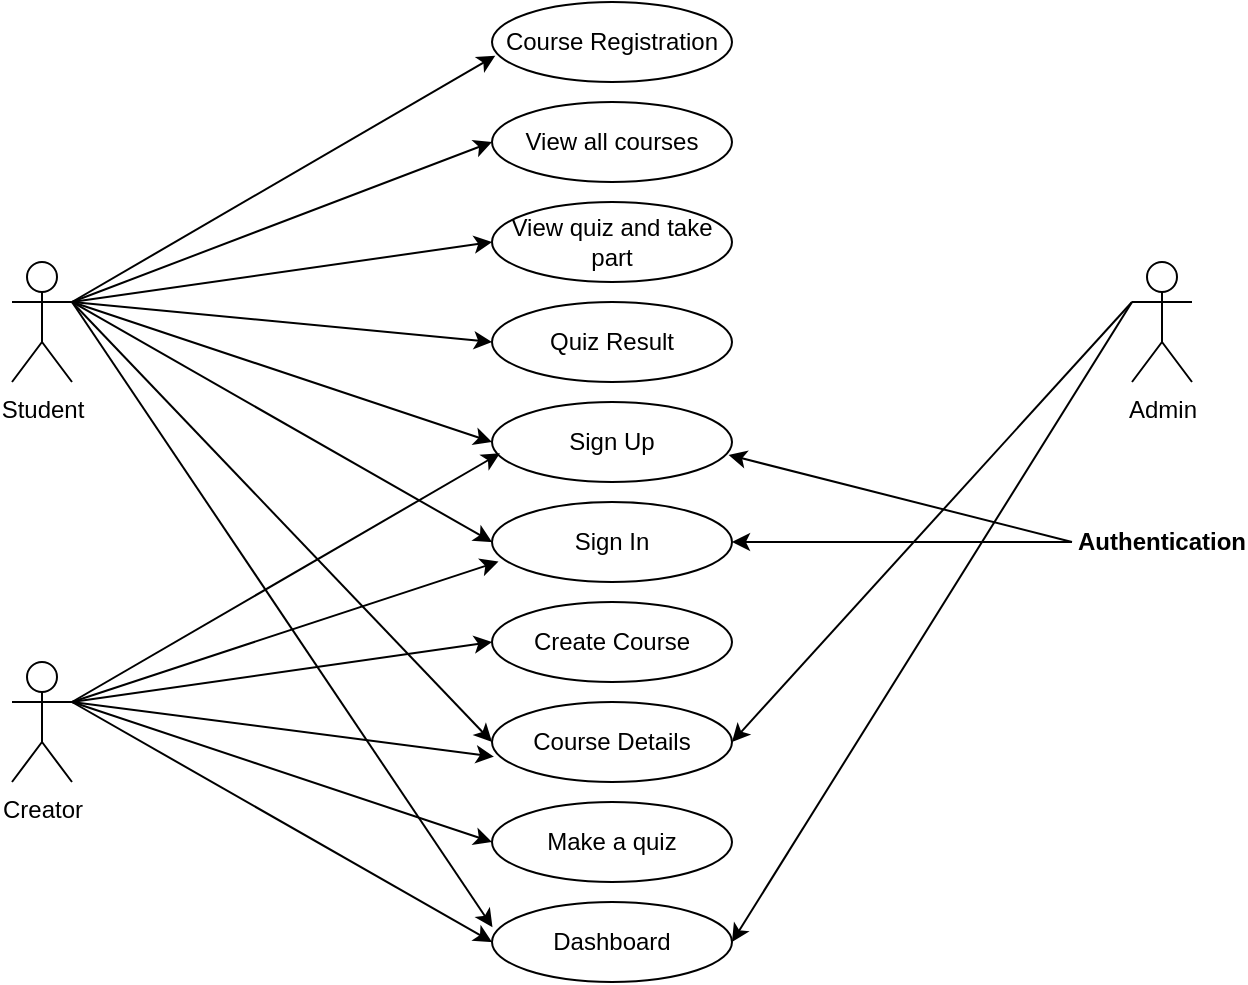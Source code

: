 <mxfile version="20.8.3" type="device"><diagram id="KPJCVJh0hXlnzl5sSRFM" name="Page-1"><mxGraphModel dx="1494" dy="806" grid="1" gridSize="10" guides="1" tooltips="1" connect="1" arrows="1" fold="1" page="1" pageScale="1" pageWidth="850" pageHeight="1100" math="0" shadow="0"><root><mxCell id="0"/><mxCell id="1" parent="0"/><mxCell id="y-LN1IOfCX7tCLucf3Yr-4" value="Student" style="shape=umlActor;verticalLabelPosition=bottom;verticalAlign=top;html=1;outlineConnect=0;" vertex="1" parent="1"><mxGeometry x="100" y="190" width="30" height="60" as="geometry"/></mxCell><mxCell id="y-LN1IOfCX7tCLucf3Yr-5" value="Creator" style="shape=umlActor;verticalLabelPosition=bottom;verticalAlign=top;html=1;outlineConnect=0;" vertex="1" parent="1"><mxGeometry x="100" y="390" width="30" height="60" as="geometry"/></mxCell><mxCell id="y-LN1IOfCX7tCLucf3Yr-7" value="Admin" style="shape=umlActor;verticalLabelPosition=bottom;verticalAlign=top;html=1;outlineConnect=0;" vertex="1" parent="1"><mxGeometry x="660" y="190" width="30" height="60" as="geometry"/></mxCell><mxCell id="y-LN1IOfCX7tCLucf3Yr-8" value="Course Registration" style="ellipse;whiteSpace=wrap;html=1;" vertex="1" parent="1"><mxGeometry x="340" y="60" width="120" height="40" as="geometry"/></mxCell><mxCell id="y-LN1IOfCX7tCLucf3Yr-10" style="edgeStyle=orthogonalEdgeStyle;rounded=0;orthogonalLoop=1;jettySize=auto;html=1;exitX=0.5;exitY=1;exitDx=0;exitDy=0;" edge="1" parent="1" source="y-LN1IOfCX7tCLucf3Yr-8" target="y-LN1IOfCX7tCLucf3Yr-8"><mxGeometry relative="1" as="geometry"/></mxCell><mxCell id="y-LN1IOfCX7tCLucf3Yr-11" value="View all courses" style="ellipse;whiteSpace=wrap;html=1;" vertex="1" parent="1"><mxGeometry x="340" y="110" width="120" height="40" as="geometry"/></mxCell><mxCell id="y-LN1IOfCX7tCLucf3Yr-12" value="View quiz and take part" style="ellipse;whiteSpace=wrap;html=1;" vertex="1" parent="1"><mxGeometry x="340" y="160" width="120" height="40" as="geometry"/></mxCell><mxCell id="y-LN1IOfCX7tCLucf3Yr-17" value="Dashboard" style="ellipse;whiteSpace=wrap;html=1;" vertex="1" parent="1"><mxGeometry x="340" y="510" width="120" height="40" as="geometry"/></mxCell><mxCell id="y-LN1IOfCX7tCLucf3Yr-19" value="Make a quiz" style="ellipse;whiteSpace=wrap;html=1;" vertex="1" parent="1"><mxGeometry x="340" y="460" width="120" height="40" as="geometry"/></mxCell><mxCell id="y-LN1IOfCX7tCLucf3Yr-20" value="Course Details" style="ellipse;whiteSpace=wrap;html=1;" vertex="1" parent="1"><mxGeometry x="340" y="410" width="120" height="40" as="geometry"/></mxCell><mxCell id="y-LN1IOfCX7tCLucf3Yr-21" value="Sign In" style="ellipse;whiteSpace=wrap;html=1;" vertex="1" parent="1"><mxGeometry x="340" y="310" width="120" height="40" as="geometry"/></mxCell><mxCell id="y-LN1IOfCX7tCLucf3Yr-22" value="Quiz Result" style="ellipse;whiteSpace=wrap;html=1;" vertex="1" parent="1"><mxGeometry x="340" y="210" width="120" height="40" as="geometry"/></mxCell><mxCell id="y-LN1IOfCX7tCLucf3Yr-23" value="Sign Up" style="ellipse;whiteSpace=wrap;html=1;" vertex="1" parent="1"><mxGeometry x="340" y="260" width="120" height="40" as="geometry"/></mxCell><mxCell id="y-LN1IOfCX7tCLucf3Yr-24" value="Create Course" style="ellipse;whiteSpace=wrap;html=1;" vertex="1" parent="1"><mxGeometry x="340" y="360" width="120" height="40" as="geometry"/></mxCell><mxCell id="y-LN1IOfCX7tCLucf3Yr-28" value="" style="endArrow=classic;html=1;rounded=0;entryX=0.014;entryY=0.671;entryDx=0;entryDy=0;entryPerimeter=0;" edge="1" parent="1" target="y-LN1IOfCX7tCLucf3Yr-8"><mxGeometry width="50" height="50" relative="1" as="geometry"><mxPoint x="130" y="210" as="sourcePoint"/><mxPoint x="180" y="160" as="targetPoint"/></mxGeometry></mxCell><mxCell id="y-LN1IOfCX7tCLucf3Yr-29" value="" style="endArrow=classic;html=1;rounded=0;entryX=0;entryY=0.5;entryDx=0;entryDy=0;" edge="1" parent="1" target="y-LN1IOfCX7tCLucf3Yr-11"><mxGeometry width="50" height="50" relative="1" as="geometry"><mxPoint x="130" y="210" as="sourcePoint"/><mxPoint x="351.68" y="96.84" as="targetPoint"/></mxGeometry></mxCell><mxCell id="y-LN1IOfCX7tCLucf3Yr-30" value="" style="endArrow=classic;html=1;rounded=0;entryX=0;entryY=0.5;entryDx=0;entryDy=0;entryPerimeter=0;" edge="1" parent="1" target="y-LN1IOfCX7tCLucf3Yr-12"><mxGeometry width="50" height="50" relative="1" as="geometry"><mxPoint x="130" y="210" as="sourcePoint"/><mxPoint x="350" y="140" as="targetPoint"/></mxGeometry></mxCell><mxCell id="y-LN1IOfCX7tCLucf3Yr-31" value="" style="endArrow=classic;html=1;rounded=0;entryX=0;entryY=0.5;entryDx=0;entryDy=0;" edge="1" parent="1" target="y-LN1IOfCX7tCLucf3Yr-22"><mxGeometry width="50" height="50" relative="1" as="geometry"><mxPoint x="130" y="210" as="sourcePoint"/><mxPoint x="350" y="190" as="targetPoint"/></mxGeometry></mxCell><mxCell id="y-LN1IOfCX7tCLucf3Yr-32" value="" style="endArrow=classic;html=1;rounded=0;entryX=0;entryY=0.5;entryDx=0;entryDy=0;" edge="1" parent="1" target="y-LN1IOfCX7tCLucf3Yr-23"><mxGeometry width="50" height="50" relative="1" as="geometry"><mxPoint x="130" y="210" as="sourcePoint"/><mxPoint x="350" y="240" as="targetPoint"/></mxGeometry></mxCell><mxCell id="y-LN1IOfCX7tCLucf3Yr-33" value="" style="endArrow=classic;html=1;rounded=0;entryX=0;entryY=0.5;entryDx=0;entryDy=0;exitX=1;exitY=0.333;exitDx=0;exitDy=0;exitPerimeter=0;" edge="1" parent="1" source="y-LN1IOfCX7tCLucf3Yr-4" target="y-LN1IOfCX7tCLucf3Yr-21"><mxGeometry width="50" height="50" relative="1" as="geometry"><mxPoint x="140" y="220" as="sourcePoint"/><mxPoint x="350" y="290" as="targetPoint"/></mxGeometry></mxCell><mxCell id="y-LN1IOfCX7tCLucf3Yr-34" value="" style="endArrow=classic;html=1;rounded=0;exitX=1;exitY=0.333;exitDx=0;exitDy=0;exitPerimeter=0;entryX=0.027;entryY=0.745;entryDx=0;entryDy=0;entryPerimeter=0;" edge="1" parent="1" source="y-LN1IOfCX7tCLucf3Yr-5" target="y-LN1IOfCX7tCLucf3Yr-21"><mxGeometry width="50" height="50" relative="1" as="geometry"><mxPoint x="140" y="220" as="sourcePoint"/><mxPoint x="330" y="330" as="targetPoint"/></mxGeometry></mxCell><mxCell id="y-LN1IOfCX7tCLucf3Yr-35" value="" style="endArrow=classic;html=1;rounded=0;entryX=0.033;entryY=0.642;entryDx=0;entryDy=0;entryPerimeter=0;" edge="1" parent="1" target="y-LN1IOfCX7tCLucf3Yr-23"><mxGeometry width="50" height="50" relative="1" as="geometry"><mxPoint x="130" y="410" as="sourcePoint"/><mxPoint x="350" y="340.0" as="targetPoint"/></mxGeometry></mxCell><mxCell id="y-LN1IOfCX7tCLucf3Yr-36" value="" style="endArrow=classic;html=1;rounded=0;entryX=0;entryY=0.5;entryDx=0;entryDy=0;" edge="1" parent="1" target="y-LN1IOfCX7tCLucf3Yr-24"><mxGeometry width="50" height="50" relative="1" as="geometry"><mxPoint x="130" y="410" as="sourcePoint"/><mxPoint x="353.24" y="349.8" as="targetPoint"/></mxGeometry></mxCell><mxCell id="y-LN1IOfCX7tCLucf3Yr-37" value="" style="endArrow=classic;html=1;rounded=0;entryX=0;entryY=0.5;entryDx=0;entryDy=0;" edge="1" parent="1" target="y-LN1IOfCX7tCLucf3Yr-20"><mxGeometry width="50" height="50" relative="1" as="geometry"><mxPoint x="130" y="210" as="sourcePoint"/><mxPoint x="350" y="340.0" as="targetPoint"/></mxGeometry></mxCell><mxCell id="y-LN1IOfCX7tCLucf3Yr-38" value="" style="endArrow=classic;html=1;rounded=0;entryX=0.008;entryY=0.683;entryDx=0;entryDy=0;entryPerimeter=0;" edge="1" parent="1" target="y-LN1IOfCX7tCLucf3Yr-20"><mxGeometry width="50" height="50" relative="1" as="geometry"><mxPoint x="130" y="410" as="sourcePoint"/><mxPoint x="350" y="390.0" as="targetPoint"/></mxGeometry></mxCell><mxCell id="y-LN1IOfCX7tCLucf3Yr-39" value="" style="endArrow=classic;html=1;rounded=0;exitX=0;exitY=0.333;exitDx=0;exitDy=0;exitPerimeter=0;entryX=1;entryY=0.5;entryDx=0;entryDy=0;" edge="1" parent="1" source="y-LN1IOfCX7tCLucf3Yr-7" target="y-LN1IOfCX7tCLucf3Yr-20"><mxGeometry width="50" height="50" relative="1" as="geometry"><mxPoint x="500" y="500" as="sourcePoint"/><mxPoint x="550" y="450" as="targetPoint"/></mxGeometry></mxCell><mxCell id="y-LN1IOfCX7tCLucf3Yr-40" value="" style="endArrow=classic;html=1;rounded=0;entryX=0;entryY=0.5;entryDx=0;entryDy=0;" edge="1" parent="1" target="y-LN1IOfCX7tCLucf3Yr-19"><mxGeometry width="50" height="50" relative="1" as="geometry"><mxPoint x="130" y="410" as="sourcePoint"/><mxPoint x="350.96" y="447.32" as="targetPoint"/></mxGeometry></mxCell><mxCell id="y-LN1IOfCX7tCLucf3Yr-41" value="" style="endArrow=classic;html=1;rounded=0;entryX=0;entryY=0.5;entryDx=0;entryDy=0;" edge="1" parent="1"><mxGeometry width="50" height="50" relative="1" as="geometry"><mxPoint x="130" y="410" as="sourcePoint"/><mxPoint x="340" y="530" as="targetPoint"/></mxGeometry></mxCell><mxCell id="y-LN1IOfCX7tCLucf3Yr-43" value="" style="endArrow=classic;html=1;rounded=0;entryX=1;entryY=0.5;entryDx=0;entryDy=0;" edge="1" parent="1" target="y-LN1IOfCX7tCLucf3Yr-17"><mxGeometry width="50" height="50" relative="1" as="geometry"><mxPoint x="660" y="210" as="sourcePoint"/><mxPoint x="470.0" y="440.0" as="targetPoint"/></mxGeometry></mxCell><mxCell id="y-LN1IOfCX7tCLucf3Yr-44" value="" style="endArrow=classic;html=1;rounded=0;entryX=0.002;entryY=0.316;entryDx=0;entryDy=0;entryPerimeter=0;" edge="1" parent="1" target="y-LN1IOfCX7tCLucf3Yr-17"><mxGeometry width="50" height="50" relative="1" as="geometry"><mxPoint x="130" y="210" as="sourcePoint"/><mxPoint x="350" y="440.0" as="targetPoint"/></mxGeometry></mxCell><mxCell id="y-LN1IOfCX7tCLucf3Yr-45" value="&lt;b&gt;Authentication&lt;/b&gt;" style="text;html=1;strokeColor=none;fillColor=none;align=center;verticalAlign=middle;whiteSpace=wrap;rounded=0;" vertex="1" parent="1"><mxGeometry x="645" y="315" width="60" height="30" as="geometry"/></mxCell><mxCell id="y-LN1IOfCX7tCLucf3Yr-46" value="" style="endArrow=classic;html=1;rounded=0;entryX=1;entryY=0.5;entryDx=0;entryDy=0;" edge="1" parent="1" target="y-LN1IOfCX7tCLucf3Yr-21"><mxGeometry width="50" height="50" relative="1" as="geometry"><mxPoint x="630" y="330" as="sourcePoint"/><mxPoint x="550" y="450" as="targetPoint"/></mxGeometry></mxCell><mxCell id="y-LN1IOfCX7tCLucf3Yr-47" value="" style="endArrow=classic;html=1;rounded=0;entryX=0.986;entryY=0.661;entryDx=0;entryDy=0;entryPerimeter=0;" edge="1" parent="1" target="y-LN1IOfCX7tCLucf3Yr-23"><mxGeometry width="50" height="50" relative="1" as="geometry"><mxPoint x="630" y="330" as="sourcePoint"/><mxPoint x="470.0" y="340.0" as="targetPoint"/></mxGeometry></mxCell></root></mxGraphModel></diagram></mxfile>